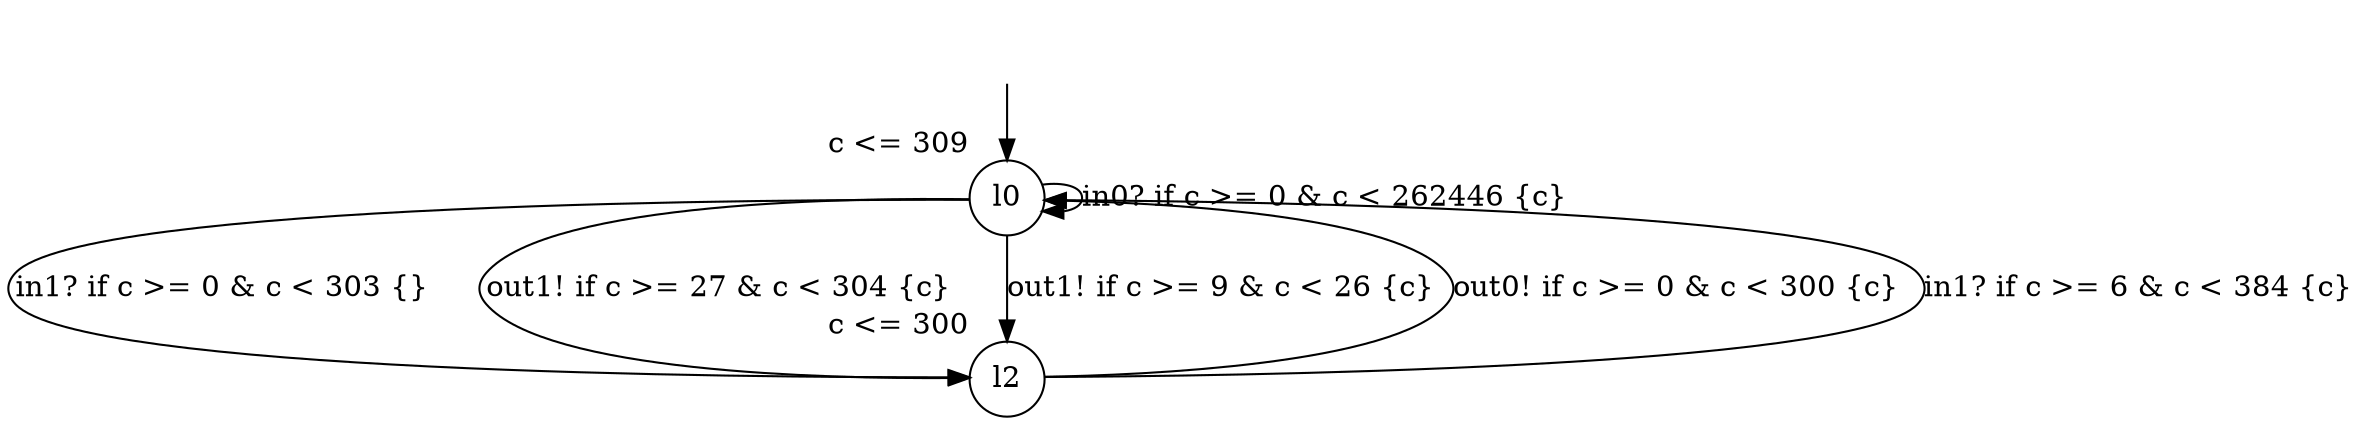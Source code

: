 digraph g {
__start0 [label="" shape="none"];
l0 [shape="circle" margin=0 label="l0", xlabel="c <= 309"];
l2 [shape="circle" margin=0 label="l2", xlabel="c <= 300"];
l0 -> l0 [label="in0? if c >= 0 & c < 262446 {c} "];
l0 -> l2 [label="in1? if c >= 0 & c < 303 {} "];
l0 -> l2 [label="out1! if c >= 27 & c < 304 {c} "];
l0 -> l2 [label="out1! if c >= 9 & c < 26 {c} "];
l2 -> l0 [label="out0! if c >= 0 & c < 300 {c} "];
l2 -> l0 [label="in1? if c >= 6 & c < 384 {c} "];
__start0 -> l0;
}
